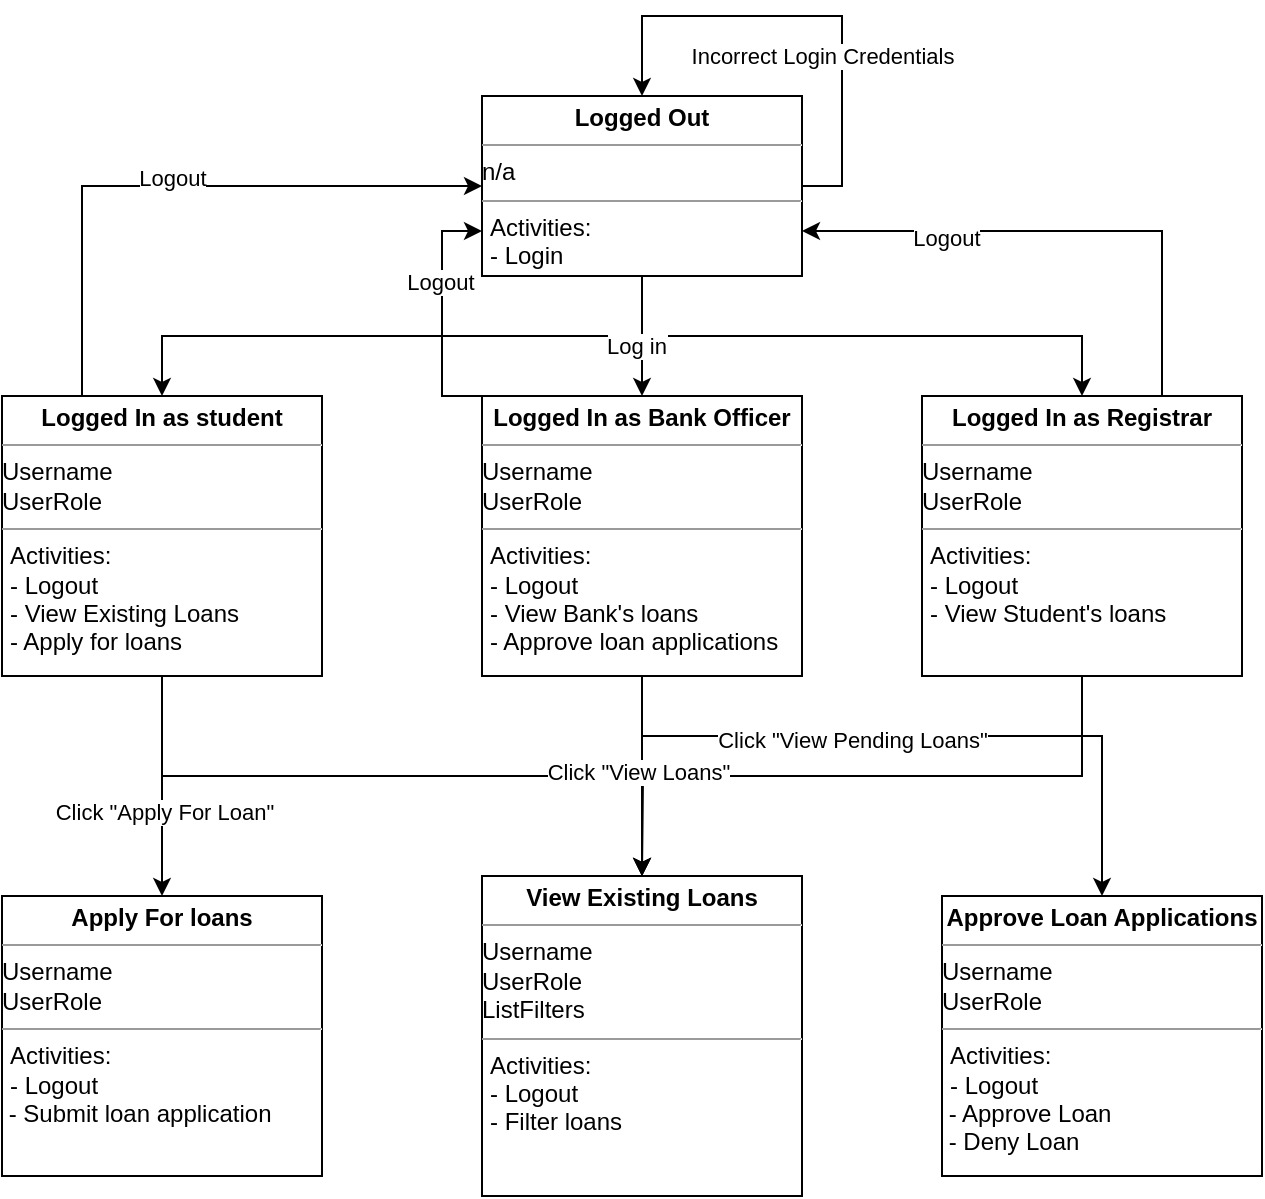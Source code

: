 <mxfile version="14.7.3" type="device"><diagram id="EntIQLZ_JqlJo-QAO80R" name="Page-1"><mxGraphModel dx="1422" dy="820" grid="1" gridSize="10" guides="1" tooltips="1" connect="1" arrows="1" fold="1" page="1" pageScale="1" pageWidth="850" pageHeight="1100" math="0" shadow="0"><root><mxCell id="0"/><mxCell id="1" parent="0"/><mxCell id="oG4rzXJGcWO8FAat5Flp-11" style="edgeStyle=orthogonalEdgeStyle;rounded=0;orthogonalLoop=1;jettySize=auto;html=1;exitX=0.5;exitY=1;exitDx=0;exitDy=0;entryX=0.5;entryY=0;entryDx=0;entryDy=0;" edge="1" parent="1" source="oG4rzXJGcWO8FAat5Flp-1" target="oG4rzXJGcWO8FAat5Flp-7"><mxGeometry relative="1" as="geometry"/></mxCell><mxCell id="oG4rzXJGcWO8FAat5Flp-12" style="edgeStyle=orthogonalEdgeStyle;rounded=0;orthogonalLoop=1;jettySize=auto;html=1;exitX=0.5;exitY=1;exitDx=0;exitDy=0;entryX=0.5;entryY=0;entryDx=0;entryDy=0;" edge="1" parent="1" source="oG4rzXJGcWO8FAat5Flp-1" target="oG4rzXJGcWO8FAat5Flp-9"><mxGeometry relative="1" as="geometry"/></mxCell><mxCell id="oG4rzXJGcWO8FAat5Flp-13" style="edgeStyle=orthogonalEdgeStyle;rounded=0;orthogonalLoop=1;jettySize=auto;html=1;exitX=0.5;exitY=1;exitDx=0;exitDy=0;entryX=0.5;entryY=0;entryDx=0;entryDy=0;" edge="1" parent="1" source="oG4rzXJGcWO8FAat5Flp-1" target="oG4rzXJGcWO8FAat5Flp-10"><mxGeometry relative="1" as="geometry"/></mxCell><mxCell id="oG4rzXJGcWO8FAat5Flp-14" value="Log in" style="edgeLabel;html=1;align=center;verticalAlign=middle;resizable=0;points=[];" vertex="1" connectable="0" parent="oG4rzXJGcWO8FAat5Flp-13"><mxGeometry x="-0.786" y="-6" relative="1" as="geometry"><mxPoint x="-3" y="-1" as="offset"/></mxGeometry></mxCell><mxCell id="oG4rzXJGcWO8FAat5Flp-1" value="&lt;p style=&quot;margin: 0px ; margin-top: 4px ; text-align: center&quot;&gt;&lt;b&gt;Logged Out&lt;/b&gt;&lt;br&gt;&lt;/p&gt;&lt;hr size=&quot;1&quot;&gt;n/a&lt;br&gt;&lt;hr size=&quot;1&quot;&gt;&lt;p style=&quot;margin: 0px ; margin-left: 4px&quot;&gt;Activities:&lt;br&gt;&lt;/p&gt;&lt;p style=&quot;margin: 0px ; margin-left: 4px&quot;&gt;- Login&lt;br&gt;&lt;/p&gt;" style="verticalAlign=top;align=left;overflow=fill;fontSize=12;fontFamily=Helvetica;html=1;" vertex="1" parent="1"><mxGeometry x="310" y="70" width="160" height="90" as="geometry"/></mxCell><mxCell id="oG4rzXJGcWO8FAat5Flp-3" style="edgeStyle=orthogonalEdgeStyle;rounded=0;orthogonalLoop=1;jettySize=auto;html=1;exitX=1;exitY=0.5;exitDx=0;exitDy=0;entryX=0.5;entryY=0;entryDx=0;entryDy=0;" edge="1" parent="1" source="oG4rzXJGcWO8FAat5Flp-1" target="oG4rzXJGcWO8FAat5Flp-1"><mxGeometry relative="1" as="geometry"><Array as="points"><mxPoint x="490" y="115"/><mxPoint x="490" y="30"/><mxPoint x="390" y="30"/></Array></mxGeometry></mxCell><mxCell id="oG4rzXJGcWO8FAat5Flp-4" value="&lt;div&gt;Incorrect Login Credentials&lt;/div&gt;" style="edgeLabel;html=1;align=center;verticalAlign=middle;resizable=0;points=[];" vertex="1" connectable="0" parent="oG4rzXJGcWO8FAat5Flp-3"><mxGeometry x="0.086" y="-1" relative="1" as="geometry"><mxPoint x="18" y="21" as="offset"/></mxGeometry></mxCell><mxCell id="oG4rzXJGcWO8FAat5Flp-16" style="edgeStyle=orthogonalEdgeStyle;rounded=0;orthogonalLoop=1;jettySize=auto;html=1;exitX=0.25;exitY=0;exitDx=0;exitDy=0;entryX=0;entryY=0.75;entryDx=0;entryDy=0;" edge="1" parent="1" source="oG4rzXJGcWO8FAat5Flp-7" target="oG4rzXJGcWO8FAat5Flp-1"><mxGeometry relative="1" as="geometry"><Array as="points"><mxPoint x="290" y="220"/><mxPoint x="290" y="138"/></Array></mxGeometry></mxCell><mxCell id="oG4rzXJGcWO8FAat5Flp-20" value="&lt;div&gt;Logout&lt;/div&gt;" style="edgeLabel;html=1;align=center;verticalAlign=middle;resizable=0;points=[];" vertex="1" connectable="0" parent="oG4rzXJGcWO8FAat5Flp-16"><mxGeometry x="0.44" y="1" relative="1" as="geometry"><mxPoint as="offset"/></mxGeometry></mxCell><mxCell id="oG4rzXJGcWO8FAat5Flp-26" style="edgeStyle=orthogonalEdgeStyle;rounded=0;orthogonalLoop=1;jettySize=auto;html=1;exitX=0.5;exitY=1;exitDx=0;exitDy=0;entryX=0.5;entryY=0;entryDx=0;entryDy=0;" edge="1" parent="1" source="oG4rzXJGcWO8FAat5Flp-7" target="oG4rzXJGcWO8FAat5Flp-22"><mxGeometry relative="1" as="geometry"/></mxCell><mxCell id="oG4rzXJGcWO8FAat5Flp-32" style="edgeStyle=orthogonalEdgeStyle;rounded=0;orthogonalLoop=1;jettySize=auto;html=1;exitX=0.5;exitY=1;exitDx=0;exitDy=0;entryX=0.5;entryY=0;entryDx=0;entryDy=0;" edge="1" parent="1" source="oG4rzXJGcWO8FAat5Flp-7" target="oG4rzXJGcWO8FAat5Flp-31"><mxGeometry relative="1" as="geometry"><Array as="points"><mxPoint x="390" y="390"/><mxPoint x="620" y="390"/></Array></mxGeometry></mxCell><mxCell id="oG4rzXJGcWO8FAat5Flp-33" value="&lt;div&gt;Click &quot;View Pending Loans&quot;&lt;/div&gt;" style="edgeLabel;html=1;align=center;verticalAlign=middle;resizable=0;points=[];" vertex="1" connectable="0" parent="oG4rzXJGcWO8FAat5Flp-32"><mxGeometry x="-0.206" y="-2" relative="1" as="geometry"><mxPoint as="offset"/></mxGeometry></mxCell><mxCell id="oG4rzXJGcWO8FAat5Flp-7" value="&lt;p style=&quot;margin: 0px ; margin-top: 4px ; text-align: center&quot;&gt;&lt;b&gt;Logged In as Bank Officer&lt;/b&gt;&lt;br&gt;&lt;/p&gt;&lt;hr size=&quot;1&quot;&gt;&lt;div&gt;Username&lt;/div&gt;&lt;div&gt;UserRole&lt;br&gt;&lt;/div&gt;&lt;hr size=&quot;1&quot;&gt;&lt;p style=&quot;margin: 0px ; margin-left: 4px&quot;&gt;Activities:&lt;br&gt;&lt;/p&gt;&lt;p style=&quot;margin: 0px ; margin-left: 4px&quot;&gt;- Logout&lt;/p&gt;&lt;p style=&quot;margin: 0px ; margin-left: 4px&quot;&gt;- View Bank's loans&lt;br&gt;&lt;/p&gt;&lt;p style=&quot;margin: 0px ; margin-left: 4px&quot;&gt;- Approve loan applications&lt;br&gt;&lt;/p&gt;" style="verticalAlign=top;align=left;overflow=fill;fontSize=12;fontFamily=Helvetica;html=1;" vertex="1" parent="1"><mxGeometry x="310" y="220" width="160" height="140" as="geometry"/></mxCell><mxCell id="oG4rzXJGcWO8FAat5Flp-15" style="edgeStyle=orthogonalEdgeStyle;rounded=0;orthogonalLoop=1;jettySize=auto;html=1;exitX=0.25;exitY=0;exitDx=0;exitDy=0;entryX=0;entryY=0.5;entryDx=0;entryDy=0;" edge="1" parent="1" source="oG4rzXJGcWO8FAat5Flp-9" target="oG4rzXJGcWO8FAat5Flp-1"><mxGeometry relative="1" as="geometry"/></mxCell><mxCell id="oG4rzXJGcWO8FAat5Flp-19" value="Logout" style="edgeLabel;html=1;align=center;verticalAlign=middle;resizable=0;points=[];" vertex="1" connectable="0" parent="oG4rzXJGcWO8FAat5Flp-15"><mxGeometry x="-0.016" y="4" relative="1" as="geometry"><mxPoint as="offset"/></mxGeometry></mxCell><mxCell id="oG4rzXJGcWO8FAat5Flp-24" style="edgeStyle=orthogonalEdgeStyle;rounded=0;orthogonalLoop=1;jettySize=auto;html=1;exitX=0.5;exitY=1;exitDx=0;exitDy=0;entryX=0.5;entryY=0;entryDx=0;entryDy=0;" edge="1" parent="1" source="oG4rzXJGcWO8FAat5Flp-9" target="oG4rzXJGcWO8FAat5Flp-22"><mxGeometry relative="1" as="geometry"/></mxCell><mxCell id="oG4rzXJGcWO8FAat5Flp-29" style="edgeStyle=orthogonalEdgeStyle;rounded=0;orthogonalLoop=1;jettySize=auto;html=1;exitX=0.5;exitY=1;exitDx=0;exitDy=0;" edge="1" parent="1" source="oG4rzXJGcWO8FAat5Flp-9" target="oG4rzXJGcWO8FAat5Flp-28"><mxGeometry relative="1" as="geometry"/></mxCell><mxCell id="oG4rzXJGcWO8FAat5Flp-30" value="Click &quot;Apply For Loan&quot;" style="edgeLabel;html=1;align=center;verticalAlign=middle;resizable=0;points=[];" vertex="1" connectable="0" parent="oG4rzXJGcWO8FAat5Flp-29"><mxGeometry x="0.236" y="1" relative="1" as="geometry"><mxPoint as="offset"/></mxGeometry></mxCell><mxCell id="oG4rzXJGcWO8FAat5Flp-9" value="&lt;p style=&quot;margin: 0px ; margin-top: 4px ; text-align: center&quot;&gt;&lt;b&gt;Logged In as student&lt;/b&gt;&lt;br&gt;&lt;/p&gt;&lt;hr size=&quot;1&quot;&gt;&lt;div&gt;Username&lt;/div&gt;&lt;div&gt;UserRole&lt;br&gt;&lt;/div&gt;&lt;hr size=&quot;1&quot;&gt;&lt;p style=&quot;margin: 0px ; margin-left: 4px&quot;&gt;Activities:&lt;br&gt;&lt;/p&gt;&lt;p style=&quot;margin: 0px ; margin-left: 4px&quot;&gt;- Logout&lt;/p&gt;&lt;p style=&quot;margin: 0px ; margin-left: 4px&quot;&gt;- View Existing Loans&lt;/p&gt;&lt;p style=&quot;margin: 0px ; margin-left: 4px&quot;&gt;- Apply for loans&lt;br&gt;&lt;/p&gt;" style="verticalAlign=top;align=left;overflow=fill;fontSize=12;fontFamily=Helvetica;html=1;" vertex="1" parent="1"><mxGeometry x="70" y="220" width="160" height="140" as="geometry"/></mxCell><mxCell id="oG4rzXJGcWO8FAat5Flp-17" style="edgeStyle=orthogonalEdgeStyle;rounded=0;orthogonalLoop=1;jettySize=auto;html=1;exitX=0.75;exitY=0;exitDx=0;exitDy=0;entryX=1;entryY=0.75;entryDx=0;entryDy=0;" edge="1" parent="1" source="oG4rzXJGcWO8FAat5Flp-10" target="oG4rzXJGcWO8FAat5Flp-1"><mxGeometry relative="1" as="geometry"/></mxCell><mxCell id="oG4rzXJGcWO8FAat5Flp-18" value="Logout" style="edgeLabel;html=1;align=center;verticalAlign=middle;resizable=0;points=[];" vertex="1" connectable="0" parent="oG4rzXJGcWO8FAat5Flp-17"><mxGeometry x="0.451" y="3" relative="1" as="geometry"><mxPoint as="offset"/></mxGeometry></mxCell><mxCell id="oG4rzXJGcWO8FAat5Flp-25" style="edgeStyle=orthogonalEdgeStyle;rounded=0;orthogonalLoop=1;jettySize=auto;html=1;exitX=0.5;exitY=1;exitDx=0;exitDy=0;" edge="1" parent="1" source="oG4rzXJGcWO8FAat5Flp-10"><mxGeometry relative="1" as="geometry"><mxPoint x="390" y="460" as="targetPoint"/></mxGeometry></mxCell><mxCell id="oG4rzXJGcWO8FAat5Flp-27" value="&lt;div&gt;Click &quot;View Loans&quot;&lt;/div&gt;" style="edgeLabel;html=1;align=center;verticalAlign=middle;resizable=0;points=[];" vertex="1" connectable="0" parent="oG4rzXJGcWO8FAat5Flp-25"><mxGeometry x="0.688" y="-4" relative="1" as="geometry"><mxPoint x="1" y="-2" as="offset"/></mxGeometry></mxCell><mxCell id="oG4rzXJGcWO8FAat5Flp-10" value="&lt;p style=&quot;margin: 0px ; margin-top: 4px ; text-align: center&quot;&gt;&lt;b&gt;Logged In as Registrar&lt;/b&gt;&lt;br&gt;&lt;/p&gt;&lt;hr size=&quot;1&quot;&gt;&lt;div&gt;Username&lt;/div&gt;&lt;div&gt;UserRole&lt;br&gt;&lt;/div&gt;&lt;hr size=&quot;1&quot;&gt;&lt;p style=&quot;margin: 0px ; margin-left: 4px&quot;&gt;Activities:&lt;br&gt;&lt;/p&gt;&lt;p style=&quot;margin: 0px ; margin-left: 4px&quot;&gt;- Logout&lt;/p&gt;&lt;p style=&quot;margin: 0px ; margin-left: 4px&quot;&gt;- View Student's loans&lt;br&gt;&lt;/p&gt;" style="verticalAlign=top;align=left;overflow=fill;fontSize=12;fontFamily=Helvetica;html=1;" vertex="1" parent="1"><mxGeometry x="530" y="220" width="160" height="140" as="geometry"/></mxCell><mxCell id="oG4rzXJGcWO8FAat5Flp-22" value="&lt;p style=&quot;margin: 0px ; margin-top: 4px ; text-align: center&quot;&gt;&lt;b&gt;View Existing Loans&lt;/b&gt;&lt;br&gt;&lt;/p&gt;&lt;hr size=&quot;1&quot;&gt;&lt;div&gt;Username&lt;/div&gt;&lt;div&gt;UserRole&lt;/div&gt;&lt;div&gt;ListFilters&lt;br&gt;&lt;/div&gt;&lt;hr size=&quot;1&quot;&gt;&lt;p style=&quot;margin: 0px ; margin-left: 4px&quot;&gt;Activities:&lt;br&gt;&lt;/p&gt;&lt;p style=&quot;margin: 0px ; margin-left: 4px&quot;&gt;- Logout&lt;/p&gt;&lt;p style=&quot;margin: 0px ; margin-left: 4px&quot;&gt;- Filter loans&lt;br&gt;&lt;/p&gt;&lt;p style=&quot;margin: 0px ; margin-left: 4px&quot;&gt;&lt;br&gt;&lt;/p&gt;" style="verticalAlign=top;align=left;overflow=fill;fontSize=12;fontFamily=Helvetica;html=1;" vertex="1" parent="1"><mxGeometry x="310" y="460" width="160" height="160" as="geometry"/></mxCell><mxCell id="oG4rzXJGcWO8FAat5Flp-28" value="&lt;p style=&quot;margin: 0px ; margin-top: 4px ; text-align: center&quot;&gt;&lt;b&gt;Apply For loans&lt;/b&gt;&lt;br&gt;&lt;/p&gt;&lt;hr size=&quot;1&quot;&gt;&lt;div&gt;Username&lt;/div&gt;&lt;div&gt;UserRole&lt;br&gt;&lt;/div&gt;&lt;hr size=&quot;1&quot;&gt;&lt;p style=&quot;margin: 0px ; margin-left: 4px&quot;&gt;Activities:&lt;br&gt;&lt;/p&gt;&lt;p style=&quot;margin: 0px ; margin-left: 4px&quot;&gt;- Logout&lt;/p&gt;&amp;nbsp;- Submit loan application&lt;br&gt;" style="verticalAlign=top;align=left;overflow=fill;fontSize=12;fontFamily=Helvetica;html=1;" vertex="1" parent="1"><mxGeometry x="70" y="470" width="160" height="140" as="geometry"/></mxCell><mxCell id="oG4rzXJGcWO8FAat5Flp-31" value="&lt;p style=&quot;margin: 0px ; margin-top: 4px ; text-align: center&quot;&gt;&lt;b&gt;Approve Loan Applications&lt;/b&gt;&lt;br&gt;&lt;/p&gt;&lt;hr size=&quot;1&quot;&gt;&lt;div&gt;Username&lt;/div&gt;&lt;div&gt;UserRole&lt;br&gt;&lt;/div&gt;&lt;hr size=&quot;1&quot;&gt;&lt;p style=&quot;margin: 0px ; margin-left: 4px&quot;&gt;Activities:&lt;br&gt;&lt;/p&gt;&lt;p style=&quot;margin: 0px ; margin-left: 4px&quot;&gt;- Logout&lt;/p&gt;&lt;div&gt;&amp;nbsp;- Approve Loan&lt;/div&gt;&lt;div&gt;&amp;nbsp;- Deny Loan&lt;br&gt;&lt;/div&gt;" style="verticalAlign=top;align=left;overflow=fill;fontSize=12;fontFamily=Helvetica;html=1;" vertex="1" parent="1"><mxGeometry x="540" y="470" width="160" height="140" as="geometry"/></mxCell></root></mxGraphModel></diagram></mxfile>